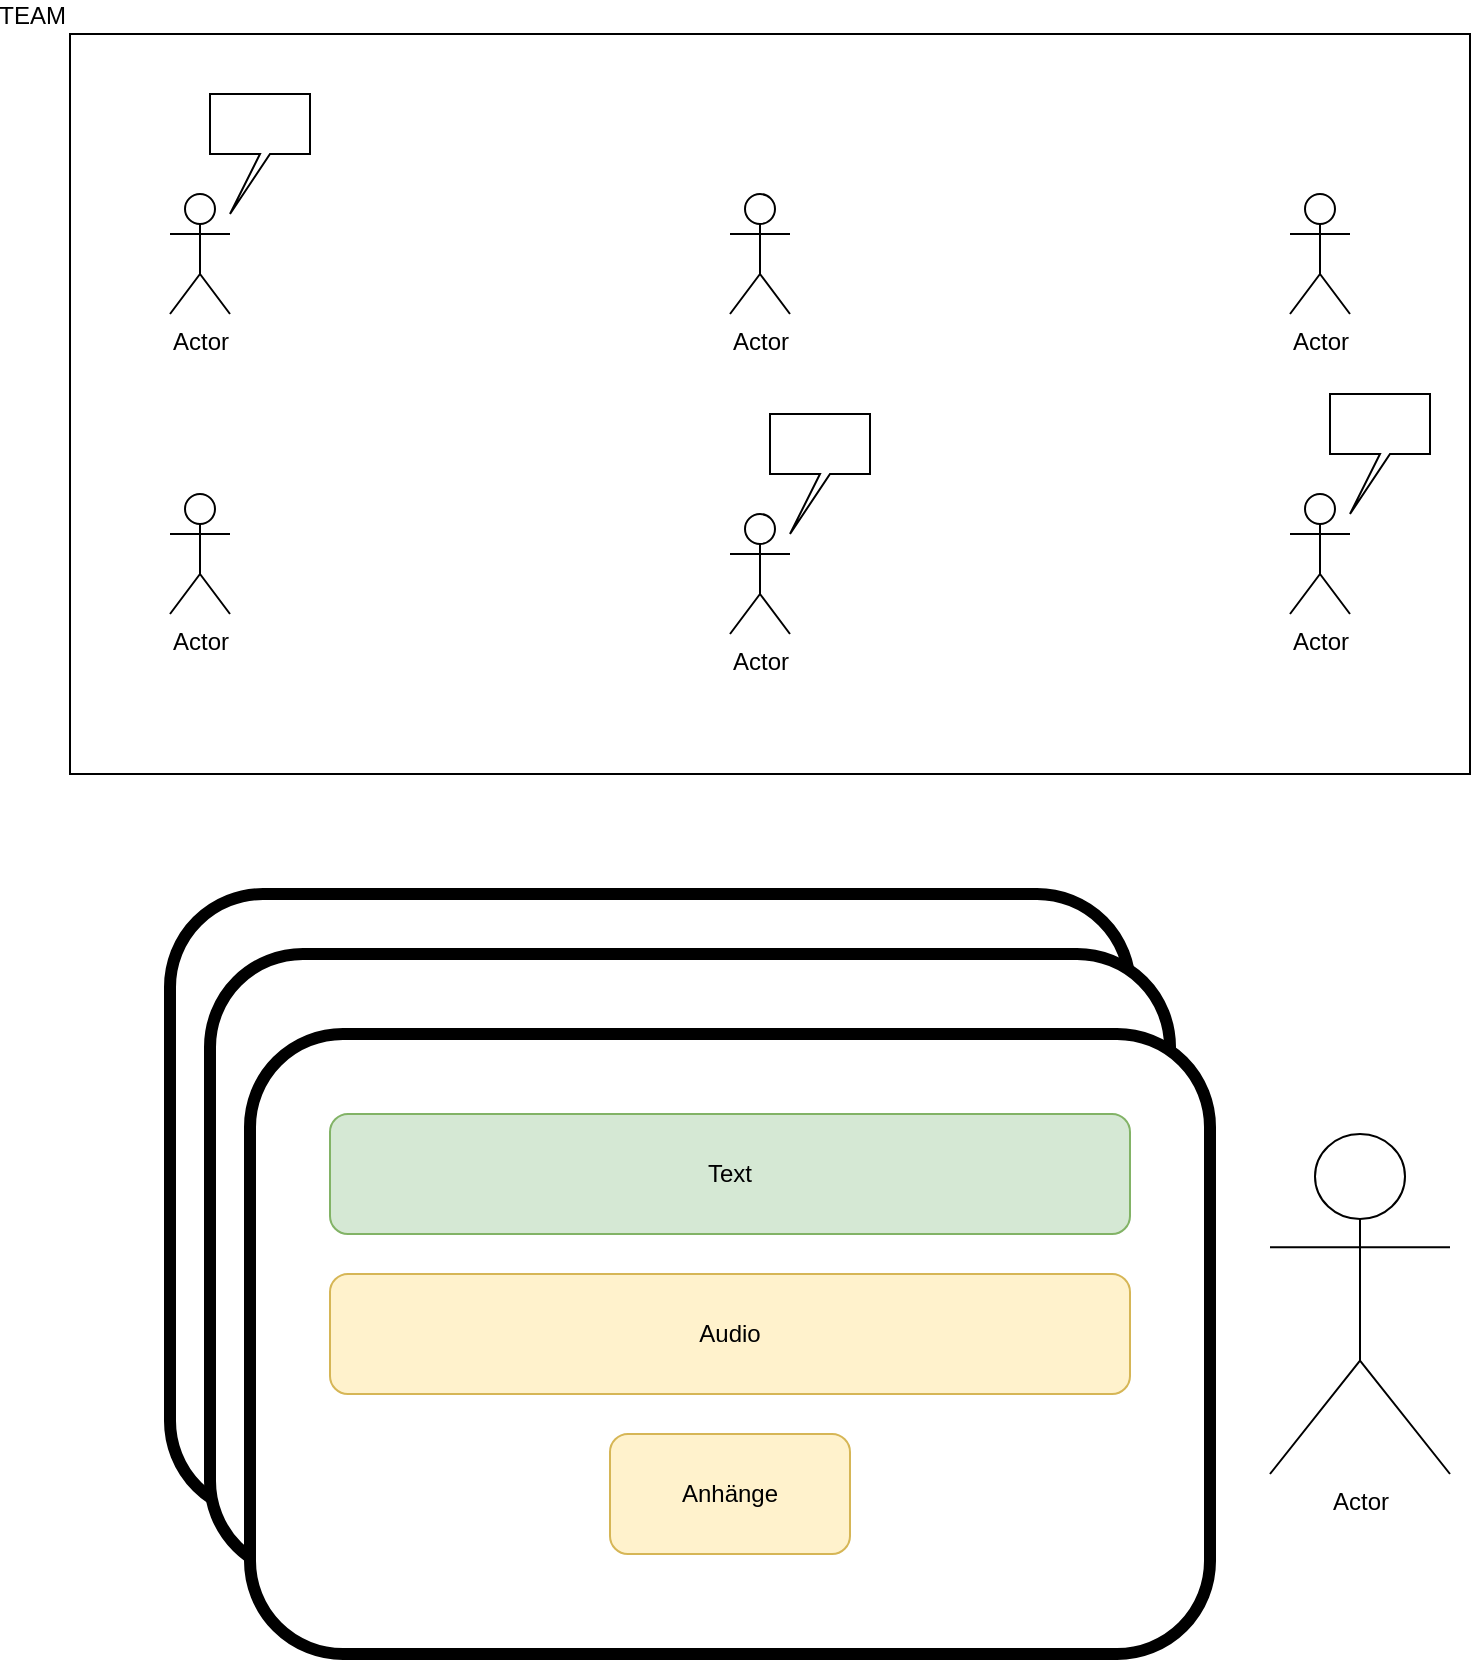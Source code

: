 <mxfile version="13.10.4" type="github">
  <diagram id="M92qUQxVGQKg-Boq9Prr" name="Page-1">
    <mxGraphModel dx="1350" dy="775" grid="1" gridSize="10" guides="1" tooltips="1" connect="1" arrows="1" fold="1" page="1" pageScale="1" pageWidth="850" pageHeight="1100" math="0" shadow="0">
      <root>
        <mxCell id="0" />
        <mxCell id="1" parent="0" />
        <mxCell id="yie0-ZUo_IXZUoUwHWhg-2" value="TEAM" style="rounded=0;whiteSpace=wrap;html=1;labelPosition=left;verticalLabelPosition=top;align=right;verticalAlign=bottom;" vertex="1" parent="1">
          <mxGeometry x="70" y="90" width="700" height="370" as="geometry" />
        </mxCell>
        <mxCell id="yie0-ZUo_IXZUoUwHWhg-3" value="Actor" style="shape=umlActor;verticalLabelPosition=bottom;verticalAlign=top;html=1;outlineConnect=0;" vertex="1" parent="1">
          <mxGeometry x="120" y="170" width="30" height="60" as="geometry" />
        </mxCell>
        <mxCell id="yie0-ZUo_IXZUoUwHWhg-4" value="Actor" style="shape=umlActor;verticalLabelPosition=bottom;verticalAlign=top;html=1;outlineConnect=0;" vertex="1" parent="1">
          <mxGeometry x="680" y="170" width="30" height="60" as="geometry" />
        </mxCell>
        <mxCell id="yie0-ZUo_IXZUoUwHWhg-5" value="Actor" style="shape=umlActor;verticalLabelPosition=bottom;verticalAlign=top;html=1;outlineConnect=0;" vertex="1" parent="1">
          <mxGeometry x="120" y="320" width="30" height="60" as="geometry" />
        </mxCell>
        <mxCell id="yie0-ZUo_IXZUoUwHWhg-6" value="Actor" style="shape=umlActor;verticalLabelPosition=bottom;verticalAlign=top;html=1;outlineConnect=0;" vertex="1" parent="1">
          <mxGeometry x="680" y="320" width="30" height="60" as="geometry" />
        </mxCell>
        <mxCell id="yie0-ZUo_IXZUoUwHWhg-8" value="Actor" style="shape=umlActor;verticalLabelPosition=bottom;verticalAlign=top;html=1;outlineConnect=0;" vertex="1" parent="1">
          <mxGeometry x="400" y="170" width="30" height="60" as="geometry" />
        </mxCell>
        <mxCell id="yie0-ZUo_IXZUoUwHWhg-9" value="Actor" style="shape=umlActor;verticalLabelPosition=bottom;verticalAlign=top;html=1;outlineConnect=0;" vertex="1" parent="1">
          <mxGeometry x="400" y="330" width="30" height="60" as="geometry" />
        </mxCell>
        <mxCell id="yie0-ZUo_IXZUoUwHWhg-11" value="" style="shape=callout;whiteSpace=wrap;html=1;perimeter=calloutPerimeter;position2=0.2;base=5;" vertex="1" parent="1">
          <mxGeometry x="140" y="120" width="50" height="60" as="geometry" />
        </mxCell>
        <mxCell id="yie0-ZUo_IXZUoUwHWhg-12" value="" style="shape=callout;whiteSpace=wrap;html=1;perimeter=calloutPerimeter;position2=0.2;base=5;" vertex="1" parent="1">
          <mxGeometry x="420" y="280" width="50" height="60" as="geometry" />
        </mxCell>
        <mxCell id="yie0-ZUo_IXZUoUwHWhg-13" value="" style="shape=callout;whiteSpace=wrap;html=1;perimeter=calloutPerimeter;position2=0.2;base=5;" vertex="1" parent="1">
          <mxGeometry x="700" y="270" width="50" height="60" as="geometry" />
        </mxCell>
        <mxCell id="yie0-ZUo_IXZUoUwHWhg-16" value="Actor" style="shape=umlActor;verticalLabelPosition=bottom;verticalAlign=top;html=1;outlineConnect=0;" vertex="1" parent="1">
          <mxGeometry x="670" y="640" width="90" height="170" as="geometry" />
        </mxCell>
        <mxCell id="yie0-ZUo_IXZUoUwHWhg-32" value="" style="rounded=1;whiteSpace=wrap;html=1;strokeWidth=6;" vertex="1" parent="1">
          <mxGeometry x="120" y="520" width="480" height="310" as="geometry" />
        </mxCell>
        <mxCell id="yie0-ZUo_IXZUoUwHWhg-35" value="" style="rounded=1;whiteSpace=wrap;html=1;strokeWidth=6;" vertex="1" parent="1">
          <mxGeometry x="140" y="550" width="480" height="310" as="geometry" />
        </mxCell>
        <mxCell id="yie0-ZUo_IXZUoUwHWhg-34" value="" style="group" vertex="1" connectable="0" parent="1">
          <mxGeometry x="160" y="590" width="480" height="310" as="geometry" />
        </mxCell>
        <mxCell id="yie0-ZUo_IXZUoUwHWhg-27" value="" style="rounded=1;whiteSpace=wrap;html=1;strokeWidth=6;" vertex="1" parent="yie0-ZUo_IXZUoUwHWhg-34">
          <mxGeometry width="480" height="310" as="geometry" />
        </mxCell>
        <mxCell id="yie0-ZUo_IXZUoUwHWhg-19" value="Text" style="rounded=1;whiteSpace=wrap;html=1;fillColor=#d5e8d4;strokeColor=#82b366;" vertex="1" parent="yie0-ZUo_IXZUoUwHWhg-34">
          <mxGeometry x="40" y="40" width="400" height="60" as="geometry" />
        </mxCell>
        <mxCell id="yie0-ZUo_IXZUoUwHWhg-20" value="Audio" style="rounded=1;whiteSpace=wrap;html=1;fillColor=#fff2cc;strokeColor=#d6b656;" vertex="1" parent="yie0-ZUo_IXZUoUwHWhg-34">
          <mxGeometry x="40" y="120" width="400" height="60" as="geometry" />
        </mxCell>
        <mxCell id="yie0-ZUo_IXZUoUwHWhg-21" value="Anhänge" style="rounded=1;whiteSpace=wrap;html=1;fillColor=#fff2cc;strokeColor=#d6b656;" vertex="1" parent="yie0-ZUo_IXZUoUwHWhg-34">
          <mxGeometry x="180" y="200" width="120" height="60" as="geometry" />
        </mxCell>
      </root>
    </mxGraphModel>
  </diagram>
</mxfile>
